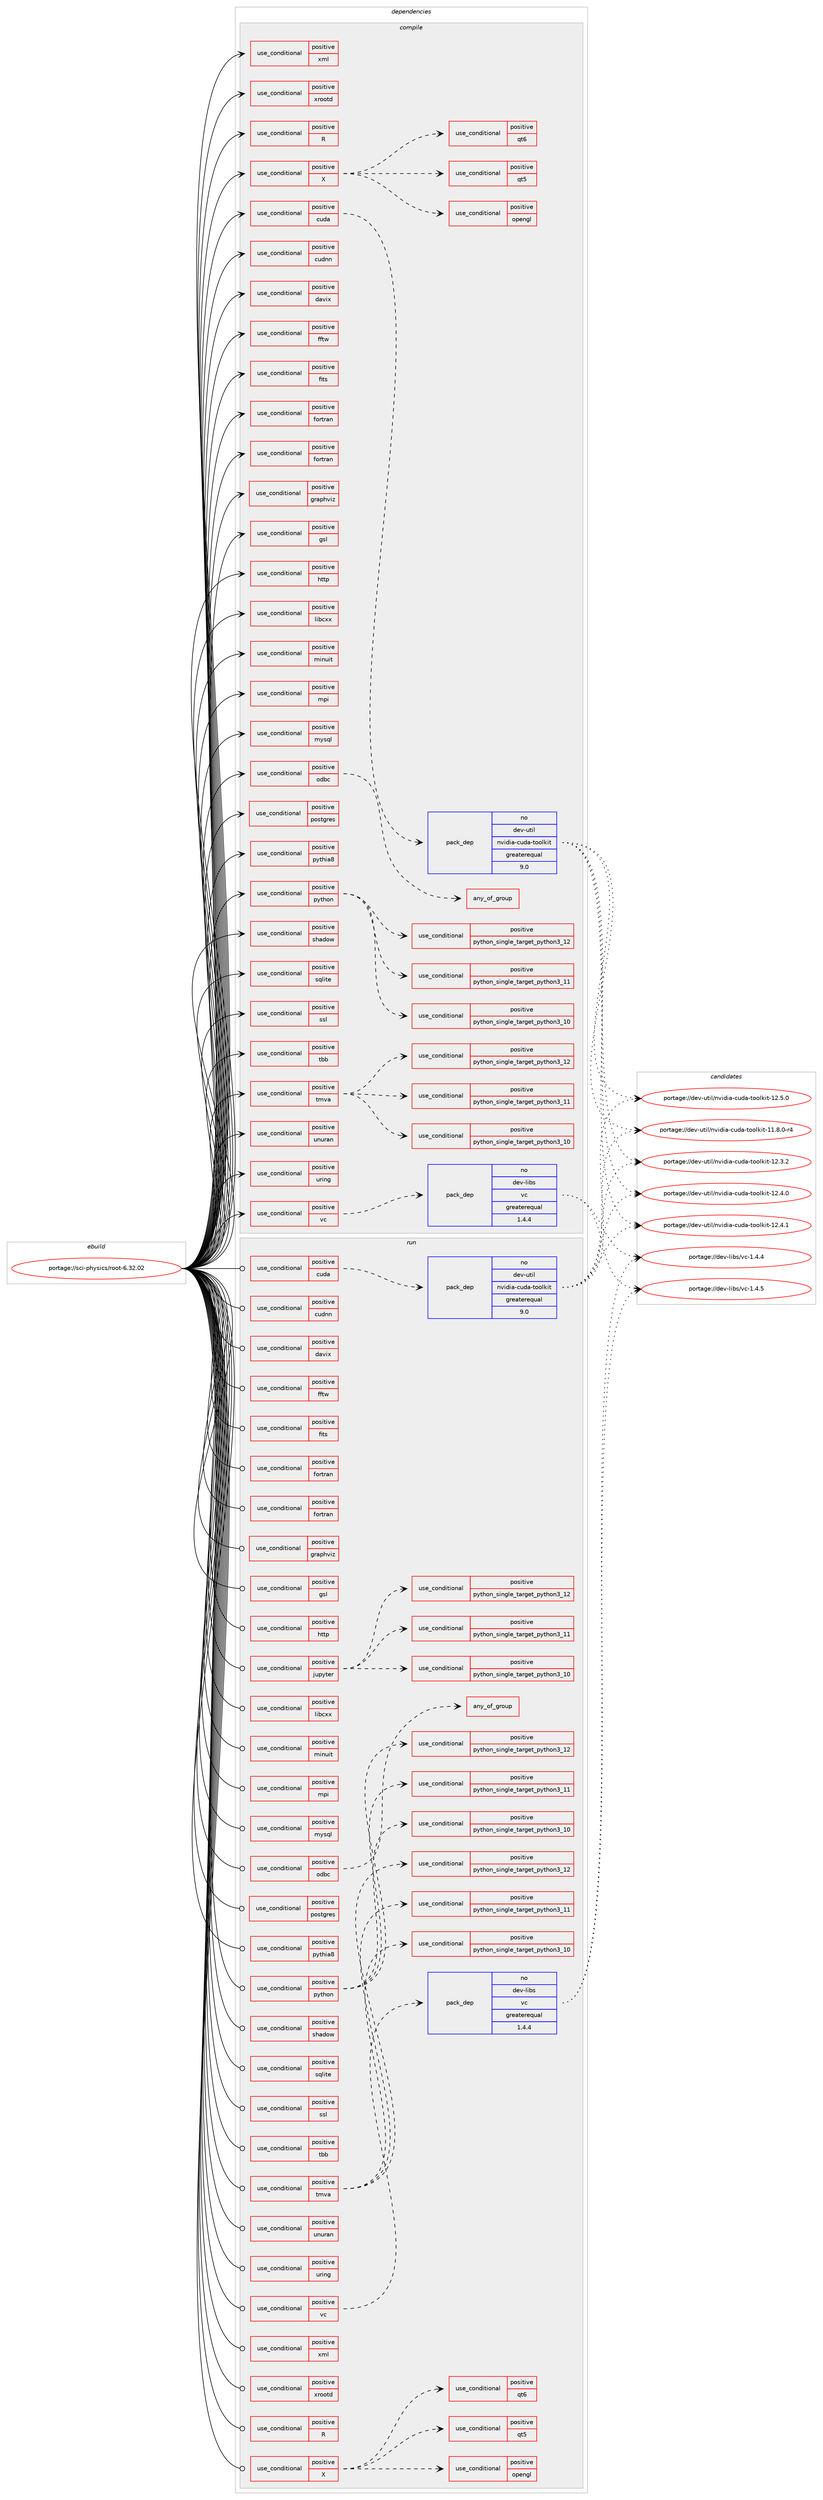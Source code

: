 digraph prolog {

# *************
# Graph options
# *************

newrank=true;
concentrate=true;
compound=true;
graph [rankdir=LR,fontname=Helvetica,fontsize=10,ranksep=1.5];#, ranksep=2.5, nodesep=0.2];
edge  [arrowhead=vee];
node  [fontname=Helvetica,fontsize=10];

# **********
# The ebuild
# **********

subgraph cluster_leftcol {
color=gray;
rank=same;
label=<<i>ebuild</i>>;
id [label="portage://sci-physics/root-6.32.02", color=red, width=4, href="../sci-physics/root-6.32.02.svg"];
}

# ****************
# The dependencies
# ****************

subgraph cluster_midcol {
color=gray;
label=<<i>dependencies</i>>;
subgraph cluster_compile {
fillcolor="#eeeeee";
style=filled;
label=<<i>compile</i>>;
subgraph cond106764 {
dependency205387 [label=<<TABLE BORDER="0" CELLBORDER="1" CELLSPACING="0" CELLPADDING="4"><TR><TD ROWSPAN="3" CELLPADDING="10">use_conditional</TD></TR><TR><TD>positive</TD></TR><TR><TD>R</TD></TR></TABLE>>, shape=none, color=red];
# *** BEGIN UNKNOWN DEPENDENCY TYPE (TODO) ***
# dependency205387 -> package_dependency(portage://sci-physics/root-6.32.02,install,no,dev-lang,R,none,[,,],[],[])
# *** END UNKNOWN DEPENDENCY TYPE (TODO) ***

}
id:e -> dependency205387:w [weight=20,style="solid",arrowhead="vee"];
subgraph cond106765 {
dependency205388 [label=<<TABLE BORDER="0" CELLBORDER="1" CELLSPACING="0" CELLPADDING="4"><TR><TD ROWSPAN="3" CELLPADDING="10">use_conditional</TD></TR><TR><TD>positive</TD></TR><TR><TD>X</TD></TR></TABLE>>, shape=none, color=red];
# *** BEGIN UNKNOWN DEPENDENCY TYPE (TODO) ***
# dependency205388 -> package_dependency(portage://sci-physics/root-6.32.02,install,no,x11-libs,libX11,none,[,,],[slot(0)],[])
# *** END UNKNOWN DEPENDENCY TYPE (TODO) ***

# *** BEGIN UNKNOWN DEPENDENCY TYPE (TODO) ***
# dependency205388 -> package_dependency(portage://sci-physics/root-6.32.02,install,no,x11-libs,libXext,none,[,,],[slot(0)],[])
# *** END UNKNOWN DEPENDENCY TYPE (TODO) ***

# *** BEGIN UNKNOWN DEPENDENCY TYPE (TODO) ***
# dependency205388 -> package_dependency(portage://sci-physics/root-6.32.02,install,no,x11-libs,libXft,none,[,,],[slot(0)],[])
# *** END UNKNOWN DEPENDENCY TYPE (TODO) ***

# *** BEGIN UNKNOWN DEPENDENCY TYPE (TODO) ***
# dependency205388 -> package_dependency(portage://sci-physics/root-6.32.02,install,no,x11-libs,libXpm,none,[,,],[slot(0)],[])
# *** END UNKNOWN DEPENDENCY TYPE (TODO) ***

subgraph cond106766 {
dependency205389 [label=<<TABLE BORDER="0" CELLBORDER="1" CELLSPACING="0" CELLPADDING="4"><TR><TD ROWSPAN="3" CELLPADDING="10">use_conditional</TD></TR><TR><TD>positive</TD></TR><TR><TD>opengl</TD></TR></TABLE>>, shape=none, color=red];
# *** BEGIN UNKNOWN DEPENDENCY TYPE (TODO) ***
# dependency205389 -> package_dependency(portage://sci-physics/root-6.32.02,install,no,media-libs,ftgl,none,[,,],[slot(0),equal],[])
# *** END UNKNOWN DEPENDENCY TYPE (TODO) ***

# *** BEGIN UNKNOWN DEPENDENCY TYPE (TODO) ***
# dependency205389 -> package_dependency(portage://sci-physics/root-6.32.02,install,no,media-libs,glew,none,[,,],[slot(0),equal],[])
# *** END UNKNOWN DEPENDENCY TYPE (TODO) ***

# *** BEGIN UNKNOWN DEPENDENCY TYPE (TODO) ***
# dependency205389 -> package_dependency(portage://sci-physics/root-6.32.02,install,no,virtual,opengl,none,[,,],[],[])
# *** END UNKNOWN DEPENDENCY TYPE (TODO) ***

# *** BEGIN UNKNOWN DEPENDENCY TYPE (TODO) ***
# dependency205389 -> package_dependency(portage://sci-physics/root-6.32.02,install,no,virtual,glu,none,[,,],[],[])
# *** END UNKNOWN DEPENDENCY TYPE (TODO) ***

# *** BEGIN UNKNOWN DEPENDENCY TYPE (TODO) ***
# dependency205389 -> package_dependency(portage://sci-physics/root-6.32.02,install,no,x11-libs,gl2ps,none,[,,],[slot(0),equal],[])
# *** END UNKNOWN DEPENDENCY TYPE (TODO) ***

}
dependency205388:e -> dependency205389:w [weight=20,style="dashed",arrowhead="vee"];
subgraph cond106767 {
dependency205390 [label=<<TABLE BORDER="0" CELLBORDER="1" CELLSPACING="0" CELLPADDING="4"><TR><TD ROWSPAN="3" CELLPADDING="10">use_conditional</TD></TR><TR><TD>positive</TD></TR><TR><TD>qt5</TD></TR></TABLE>>, shape=none, color=red];
# *** BEGIN UNKNOWN DEPENDENCY TYPE (TODO) ***
# dependency205390 -> package_dependency(portage://sci-physics/root-6.32.02,install,no,dev-qt,qtcore,none,[,,],[slot(5)],[])
# *** END UNKNOWN DEPENDENCY TYPE (TODO) ***

# *** BEGIN UNKNOWN DEPENDENCY TYPE (TODO) ***
# dependency205390 -> package_dependency(portage://sci-physics/root-6.32.02,install,no,dev-qt,qtwebengine,none,[,,],[slot(5)],[use(enable(widgets),none)])
# *** END UNKNOWN DEPENDENCY TYPE (TODO) ***

}
dependency205388:e -> dependency205390:w [weight=20,style="dashed",arrowhead="vee"];
subgraph cond106768 {
dependency205391 [label=<<TABLE BORDER="0" CELLBORDER="1" CELLSPACING="0" CELLPADDING="4"><TR><TD ROWSPAN="3" CELLPADDING="10">use_conditional</TD></TR><TR><TD>positive</TD></TR><TR><TD>qt6</TD></TR></TABLE>>, shape=none, color=red];
# *** BEGIN UNKNOWN DEPENDENCY TYPE (TODO) ***
# dependency205391 -> package_dependency(portage://sci-physics/root-6.32.02,install,no,dev-qt,qtbase,none,[,,],[slot(6)],[])
# *** END UNKNOWN DEPENDENCY TYPE (TODO) ***

# *** BEGIN UNKNOWN DEPENDENCY TYPE (TODO) ***
# dependency205391 -> package_dependency(portage://sci-physics/root-6.32.02,install,no,dev-qt,qtwebengine,none,[,,],[slot(6)],[use(enable(widgets),none)])
# *** END UNKNOWN DEPENDENCY TYPE (TODO) ***

}
dependency205388:e -> dependency205391:w [weight=20,style="dashed",arrowhead="vee"];
}
id:e -> dependency205388:w [weight=20,style="solid",arrowhead="vee"];
subgraph cond106769 {
dependency205392 [label=<<TABLE BORDER="0" CELLBORDER="1" CELLSPACING="0" CELLPADDING="4"><TR><TD ROWSPAN="3" CELLPADDING="10">use_conditional</TD></TR><TR><TD>positive</TD></TR><TR><TD>cuda</TD></TR></TABLE>>, shape=none, color=red];
subgraph pack95783 {
dependency205393 [label=<<TABLE BORDER="0" CELLBORDER="1" CELLSPACING="0" CELLPADDING="4" WIDTH="220"><TR><TD ROWSPAN="6" CELLPADDING="30">pack_dep</TD></TR><TR><TD WIDTH="110">no</TD></TR><TR><TD>dev-util</TD></TR><TR><TD>nvidia-cuda-toolkit</TD></TR><TR><TD>greaterequal</TD></TR><TR><TD>9.0</TD></TR></TABLE>>, shape=none, color=blue];
}
dependency205392:e -> dependency205393:w [weight=20,style="dashed",arrowhead="vee"];
}
id:e -> dependency205392:w [weight=20,style="solid",arrowhead="vee"];
subgraph cond106770 {
dependency205394 [label=<<TABLE BORDER="0" CELLBORDER="1" CELLSPACING="0" CELLPADDING="4"><TR><TD ROWSPAN="3" CELLPADDING="10">use_conditional</TD></TR><TR><TD>positive</TD></TR><TR><TD>cudnn</TD></TR></TABLE>>, shape=none, color=red];
# *** BEGIN UNKNOWN DEPENDENCY TYPE (TODO) ***
# dependency205394 -> package_dependency(portage://sci-physics/root-6.32.02,install,no,dev-libs,cudnn,none,[,,],[],[])
# *** END UNKNOWN DEPENDENCY TYPE (TODO) ***

}
id:e -> dependency205394:w [weight=20,style="solid",arrowhead="vee"];
subgraph cond106771 {
dependency205395 [label=<<TABLE BORDER="0" CELLBORDER="1" CELLSPACING="0" CELLPADDING="4"><TR><TD ROWSPAN="3" CELLPADDING="10">use_conditional</TD></TR><TR><TD>positive</TD></TR><TR><TD>davix</TD></TR></TABLE>>, shape=none, color=red];
# *** BEGIN UNKNOWN DEPENDENCY TYPE (TODO) ***
# dependency205395 -> package_dependency(portage://sci-physics/root-6.32.02,install,no,net-libs,davix,none,[,,],[],[])
# *** END UNKNOWN DEPENDENCY TYPE (TODO) ***

}
id:e -> dependency205395:w [weight=20,style="solid",arrowhead="vee"];
subgraph cond106772 {
dependency205396 [label=<<TABLE BORDER="0" CELLBORDER="1" CELLSPACING="0" CELLPADDING="4"><TR><TD ROWSPAN="3" CELLPADDING="10">use_conditional</TD></TR><TR><TD>positive</TD></TR><TR><TD>fftw</TD></TR></TABLE>>, shape=none, color=red];
# *** BEGIN UNKNOWN DEPENDENCY TYPE (TODO) ***
# dependency205396 -> package_dependency(portage://sci-physics/root-6.32.02,install,no,sci-libs,fftw,none,[,,],[slot(3.0),equal],[])
# *** END UNKNOWN DEPENDENCY TYPE (TODO) ***

}
id:e -> dependency205396:w [weight=20,style="solid",arrowhead="vee"];
subgraph cond106773 {
dependency205397 [label=<<TABLE BORDER="0" CELLBORDER="1" CELLSPACING="0" CELLPADDING="4"><TR><TD ROWSPAN="3" CELLPADDING="10">use_conditional</TD></TR><TR><TD>positive</TD></TR><TR><TD>fits</TD></TR></TABLE>>, shape=none, color=red];
# *** BEGIN UNKNOWN DEPENDENCY TYPE (TODO) ***
# dependency205397 -> package_dependency(portage://sci-physics/root-6.32.02,install,no,sci-libs,cfitsio,none,[,,],[slot(0),equal],[])
# *** END UNKNOWN DEPENDENCY TYPE (TODO) ***

}
id:e -> dependency205397:w [weight=20,style="solid",arrowhead="vee"];
subgraph cond106774 {
dependency205398 [label=<<TABLE BORDER="0" CELLBORDER="1" CELLSPACING="0" CELLPADDING="4"><TR><TD ROWSPAN="3" CELLPADDING="10">use_conditional</TD></TR><TR><TD>positive</TD></TR><TR><TD>fortran</TD></TR></TABLE>>, shape=none, color=red];
# *** BEGIN UNKNOWN DEPENDENCY TYPE (TODO) ***
# dependency205398 -> package_dependency(portage://sci-physics/root-6.32.02,install,no,dev-lang,cfortran,none,[,,],[],[])
# *** END UNKNOWN DEPENDENCY TYPE (TODO) ***

}
id:e -> dependency205398:w [weight=20,style="solid",arrowhead="vee"];
subgraph cond106775 {
dependency205399 [label=<<TABLE BORDER="0" CELLBORDER="1" CELLSPACING="0" CELLPADDING="4"><TR><TD ROWSPAN="3" CELLPADDING="10">use_conditional</TD></TR><TR><TD>positive</TD></TR><TR><TD>fortran</TD></TR></TABLE>>, shape=none, color=red];
# *** BEGIN UNKNOWN DEPENDENCY TYPE (TODO) ***
# dependency205399 -> package_dependency(portage://sci-physics/root-6.32.02,install,no,virtual,fortran,none,[,,],[],[])
# *** END UNKNOWN DEPENDENCY TYPE (TODO) ***

}
id:e -> dependency205399:w [weight=20,style="solid",arrowhead="vee"];
subgraph cond106776 {
dependency205400 [label=<<TABLE BORDER="0" CELLBORDER="1" CELLSPACING="0" CELLPADDING="4"><TR><TD ROWSPAN="3" CELLPADDING="10">use_conditional</TD></TR><TR><TD>positive</TD></TR><TR><TD>graphviz</TD></TR></TABLE>>, shape=none, color=red];
# *** BEGIN UNKNOWN DEPENDENCY TYPE (TODO) ***
# dependency205400 -> package_dependency(portage://sci-physics/root-6.32.02,install,no,media-gfx,graphviz,none,[,,],[],[])
# *** END UNKNOWN DEPENDENCY TYPE (TODO) ***

}
id:e -> dependency205400:w [weight=20,style="solid",arrowhead="vee"];
subgraph cond106777 {
dependency205401 [label=<<TABLE BORDER="0" CELLBORDER="1" CELLSPACING="0" CELLPADDING="4"><TR><TD ROWSPAN="3" CELLPADDING="10">use_conditional</TD></TR><TR><TD>positive</TD></TR><TR><TD>gsl</TD></TR></TABLE>>, shape=none, color=red];
# *** BEGIN UNKNOWN DEPENDENCY TYPE (TODO) ***
# dependency205401 -> package_dependency(portage://sci-physics/root-6.32.02,install,no,sci-libs,gsl,none,[,,],any_same_slot,[])
# *** END UNKNOWN DEPENDENCY TYPE (TODO) ***

}
id:e -> dependency205401:w [weight=20,style="solid",arrowhead="vee"];
subgraph cond106778 {
dependency205402 [label=<<TABLE BORDER="0" CELLBORDER="1" CELLSPACING="0" CELLPADDING="4"><TR><TD ROWSPAN="3" CELLPADDING="10">use_conditional</TD></TR><TR><TD>positive</TD></TR><TR><TD>http</TD></TR></TABLE>>, shape=none, color=red];
# *** BEGIN UNKNOWN DEPENDENCY TYPE (TODO) ***
# dependency205402 -> package_dependency(portage://sci-physics/root-6.32.02,install,no,dev-libs,fcgi,none,[,,],[slot(0),equal],[])
# *** END UNKNOWN DEPENDENCY TYPE (TODO) ***

}
id:e -> dependency205402:w [weight=20,style="solid",arrowhead="vee"];
subgraph cond106779 {
dependency205403 [label=<<TABLE BORDER="0" CELLBORDER="1" CELLSPACING="0" CELLPADDING="4"><TR><TD ROWSPAN="3" CELLPADDING="10">use_conditional</TD></TR><TR><TD>positive</TD></TR><TR><TD>libcxx</TD></TR></TABLE>>, shape=none, color=red];
# *** BEGIN UNKNOWN DEPENDENCY TYPE (TODO) ***
# dependency205403 -> package_dependency(portage://sci-physics/root-6.32.02,install,no,sys-libs,libcxx,none,[,,],[],[])
# *** END UNKNOWN DEPENDENCY TYPE (TODO) ***

}
id:e -> dependency205403:w [weight=20,style="solid",arrowhead="vee"];
subgraph cond106780 {
dependency205404 [label=<<TABLE BORDER="0" CELLBORDER="1" CELLSPACING="0" CELLPADDING="4"><TR><TD ROWSPAN="3" CELLPADDING="10">use_conditional</TD></TR><TR><TD>positive</TD></TR><TR><TD>minuit</TD></TR></TABLE>>, shape=none, color=red];
# *** BEGIN UNKNOWN DEPENDENCY TYPE (TODO) ***
# dependency205404 -> package_dependency(portage://sci-physics/root-6.32.02,install,weak,sci-libs,minuit,none,[,,],[],[])
# *** END UNKNOWN DEPENDENCY TYPE (TODO) ***

}
id:e -> dependency205404:w [weight=20,style="solid",arrowhead="vee"];
subgraph cond106781 {
dependency205405 [label=<<TABLE BORDER="0" CELLBORDER="1" CELLSPACING="0" CELLPADDING="4"><TR><TD ROWSPAN="3" CELLPADDING="10">use_conditional</TD></TR><TR><TD>positive</TD></TR><TR><TD>mpi</TD></TR></TABLE>>, shape=none, color=red];
# *** BEGIN UNKNOWN DEPENDENCY TYPE (TODO) ***
# dependency205405 -> package_dependency(portage://sci-physics/root-6.32.02,install,no,virtual,mpi,none,[,,],[],[use(optenable(fortran),none)])
# *** END UNKNOWN DEPENDENCY TYPE (TODO) ***

}
id:e -> dependency205405:w [weight=20,style="solid",arrowhead="vee"];
subgraph cond106782 {
dependency205406 [label=<<TABLE BORDER="0" CELLBORDER="1" CELLSPACING="0" CELLPADDING="4"><TR><TD ROWSPAN="3" CELLPADDING="10">use_conditional</TD></TR><TR><TD>positive</TD></TR><TR><TD>mysql</TD></TR></TABLE>>, shape=none, color=red];
# *** BEGIN UNKNOWN DEPENDENCY TYPE (TODO) ***
# dependency205406 -> package_dependency(portage://sci-physics/root-6.32.02,install,no,dev-db,mysql-connector-c,none,[,,],[],[])
# *** END UNKNOWN DEPENDENCY TYPE (TODO) ***

}
id:e -> dependency205406:w [weight=20,style="solid",arrowhead="vee"];
subgraph cond106783 {
dependency205407 [label=<<TABLE BORDER="0" CELLBORDER="1" CELLSPACING="0" CELLPADDING="4"><TR><TD ROWSPAN="3" CELLPADDING="10">use_conditional</TD></TR><TR><TD>positive</TD></TR><TR><TD>odbc</TD></TR></TABLE>>, shape=none, color=red];
subgraph any2647 {
dependency205408 [label=<<TABLE BORDER="0" CELLBORDER="1" CELLSPACING="0" CELLPADDING="4"><TR><TD CELLPADDING="10">any_of_group</TD></TR></TABLE>>, shape=none, color=red];# *** BEGIN UNKNOWN DEPENDENCY TYPE (TODO) ***
# dependency205408 -> package_dependency(portage://sci-physics/root-6.32.02,install,no,dev-db,libiodbc,none,[,,],[],[])
# *** END UNKNOWN DEPENDENCY TYPE (TODO) ***

# *** BEGIN UNKNOWN DEPENDENCY TYPE (TODO) ***
# dependency205408 -> package_dependency(portage://sci-physics/root-6.32.02,install,no,dev-db,unixODBC,none,[,,],[],[])
# *** END UNKNOWN DEPENDENCY TYPE (TODO) ***

}
dependency205407:e -> dependency205408:w [weight=20,style="dashed",arrowhead="vee"];
}
id:e -> dependency205407:w [weight=20,style="solid",arrowhead="vee"];
subgraph cond106784 {
dependency205409 [label=<<TABLE BORDER="0" CELLBORDER="1" CELLSPACING="0" CELLPADDING="4"><TR><TD ROWSPAN="3" CELLPADDING="10">use_conditional</TD></TR><TR><TD>positive</TD></TR><TR><TD>postgres</TD></TR></TABLE>>, shape=none, color=red];
# *** BEGIN UNKNOWN DEPENDENCY TYPE (TODO) ***
# dependency205409 -> package_dependency(portage://sci-physics/root-6.32.02,install,no,dev-db,postgresql,none,[,,],any_same_slot,[])
# *** END UNKNOWN DEPENDENCY TYPE (TODO) ***

}
id:e -> dependency205409:w [weight=20,style="solid",arrowhead="vee"];
subgraph cond106785 {
dependency205410 [label=<<TABLE BORDER="0" CELLBORDER="1" CELLSPACING="0" CELLPADDING="4"><TR><TD ROWSPAN="3" CELLPADDING="10">use_conditional</TD></TR><TR><TD>positive</TD></TR><TR><TD>pythia8</TD></TR></TABLE>>, shape=none, color=red];
# *** BEGIN UNKNOWN DEPENDENCY TYPE (TODO) ***
# dependency205410 -> package_dependency(portage://sci-physics/root-6.32.02,install,no,sci-physics,pythia,none,[,,],[slot(8)],[])
# *** END UNKNOWN DEPENDENCY TYPE (TODO) ***

}
id:e -> dependency205410:w [weight=20,style="solid",arrowhead="vee"];
subgraph cond106786 {
dependency205411 [label=<<TABLE BORDER="0" CELLBORDER="1" CELLSPACING="0" CELLPADDING="4"><TR><TD ROWSPAN="3" CELLPADDING="10">use_conditional</TD></TR><TR><TD>positive</TD></TR><TR><TD>python</TD></TR></TABLE>>, shape=none, color=red];
subgraph cond106787 {
dependency205412 [label=<<TABLE BORDER="0" CELLBORDER="1" CELLSPACING="0" CELLPADDING="4"><TR><TD ROWSPAN="3" CELLPADDING="10">use_conditional</TD></TR><TR><TD>positive</TD></TR><TR><TD>python_single_target_python3_10</TD></TR></TABLE>>, shape=none, color=red];
# *** BEGIN UNKNOWN DEPENDENCY TYPE (TODO) ***
# dependency205412 -> package_dependency(portage://sci-physics/root-6.32.02,install,no,dev-lang,python,none,[,,],[slot(3.10)],[])
# *** END UNKNOWN DEPENDENCY TYPE (TODO) ***

}
dependency205411:e -> dependency205412:w [weight=20,style="dashed",arrowhead="vee"];
subgraph cond106788 {
dependency205413 [label=<<TABLE BORDER="0" CELLBORDER="1" CELLSPACING="0" CELLPADDING="4"><TR><TD ROWSPAN="3" CELLPADDING="10">use_conditional</TD></TR><TR><TD>positive</TD></TR><TR><TD>python_single_target_python3_11</TD></TR></TABLE>>, shape=none, color=red];
# *** BEGIN UNKNOWN DEPENDENCY TYPE (TODO) ***
# dependency205413 -> package_dependency(portage://sci-physics/root-6.32.02,install,no,dev-lang,python,none,[,,],[slot(3.11)],[])
# *** END UNKNOWN DEPENDENCY TYPE (TODO) ***

}
dependency205411:e -> dependency205413:w [weight=20,style="dashed",arrowhead="vee"];
subgraph cond106789 {
dependency205414 [label=<<TABLE BORDER="0" CELLBORDER="1" CELLSPACING="0" CELLPADDING="4"><TR><TD ROWSPAN="3" CELLPADDING="10">use_conditional</TD></TR><TR><TD>positive</TD></TR><TR><TD>python_single_target_python3_12</TD></TR></TABLE>>, shape=none, color=red];
# *** BEGIN UNKNOWN DEPENDENCY TYPE (TODO) ***
# dependency205414 -> package_dependency(portage://sci-physics/root-6.32.02,install,no,dev-lang,python,none,[,,],[slot(3.12)],[])
# *** END UNKNOWN DEPENDENCY TYPE (TODO) ***

}
dependency205411:e -> dependency205414:w [weight=20,style="dashed",arrowhead="vee"];
}
id:e -> dependency205411:w [weight=20,style="solid",arrowhead="vee"];
subgraph cond106790 {
dependency205415 [label=<<TABLE BORDER="0" CELLBORDER="1" CELLSPACING="0" CELLPADDING="4"><TR><TD ROWSPAN="3" CELLPADDING="10">use_conditional</TD></TR><TR><TD>positive</TD></TR><TR><TD>shadow</TD></TR></TABLE>>, shape=none, color=red];
# *** BEGIN UNKNOWN DEPENDENCY TYPE (TODO) ***
# dependency205415 -> package_dependency(portage://sci-physics/root-6.32.02,install,no,sys-apps,shadow,none,[,,],[],[])
# *** END UNKNOWN DEPENDENCY TYPE (TODO) ***

}
id:e -> dependency205415:w [weight=20,style="solid",arrowhead="vee"];
subgraph cond106791 {
dependency205416 [label=<<TABLE BORDER="0" CELLBORDER="1" CELLSPACING="0" CELLPADDING="4"><TR><TD ROWSPAN="3" CELLPADDING="10">use_conditional</TD></TR><TR><TD>positive</TD></TR><TR><TD>sqlite</TD></TR></TABLE>>, shape=none, color=red];
# *** BEGIN UNKNOWN DEPENDENCY TYPE (TODO) ***
# dependency205416 -> package_dependency(portage://sci-physics/root-6.32.02,install,no,dev-db,sqlite,none,[,,],[slot(3)],[])
# *** END UNKNOWN DEPENDENCY TYPE (TODO) ***

}
id:e -> dependency205416:w [weight=20,style="solid",arrowhead="vee"];
subgraph cond106792 {
dependency205417 [label=<<TABLE BORDER="0" CELLBORDER="1" CELLSPACING="0" CELLPADDING="4"><TR><TD ROWSPAN="3" CELLPADDING="10">use_conditional</TD></TR><TR><TD>positive</TD></TR><TR><TD>ssl</TD></TR></TABLE>>, shape=none, color=red];
# *** BEGIN UNKNOWN DEPENDENCY TYPE (TODO) ***
# dependency205417 -> package_dependency(portage://sci-physics/root-6.32.02,install,no,dev-libs,openssl,none,[,,],[slot(0),equal],[])
# *** END UNKNOWN DEPENDENCY TYPE (TODO) ***

}
id:e -> dependency205417:w [weight=20,style="solid",arrowhead="vee"];
subgraph cond106793 {
dependency205418 [label=<<TABLE BORDER="0" CELLBORDER="1" CELLSPACING="0" CELLPADDING="4"><TR><TD ROWSPAN="3" CELLPADDING="10">use_conditional</TD></TR><TR><TD>positive</TD></TR><TR><TD>tbb</TD></TR></TABLE>>, shape=none, color=red];
# *** BEGIN UNKNOWN DEPENDENCY TYPE (TODO) ***
# dependency205418 -> package_dependency(portage://sci-physics/root-6.32.02,install,no,dev-cpp,tbb,none,[,,],any_same_slot,[])
# *** END UNKNOWN DEPENDENCY TYPE (TODO) ***

}
id:e -> dependency205418:w [weight=20,style="solid",arrowhead="vee"];
subgraph cond106794 {
dependency205419 [label=<<TABLE BORDER="0" CELLBORDER="1" CELLSPACING="0" CELLPADDING="4"><TR><TD ROWSPAN="3" CELLPADDING="10">use_conditional</TD></TR><TR><TD>positive</TD></TR><TR><TD>tmva</TD></TR></TABLE>>, shape=none, color=red];
subgraph cond106795 {
dependency205420 [label=<<TABLE BORDER="0" CELLBORDER="1" CELLSPACING="0" CELLPADDING="4"><TR><TD ROWSPAN="3" CELLPADDING="10">use_conditional</TD></TR><TR><TD>positive</TD></TR><TR><TD>python_single_target_python3_10</TD></TR></TABLE>>, shape=none, color=red];
# *** BEGIN UNKNOWN DEPENDENCY TYPE (TODO) ***
# dependency205420 -> package_dependency(portage://sci-physics/root-6.32.02,install,no,dev-python,numpy,none,[,,],[],[use(enable(python_targets_python3_10),negative)])
# *** END UNKNOWN DEPENDENCY TYPE (TODO) ***

}
dependency205419:e -> dependency205420:w [weight=20,style="dashed",arrowhead="vee"];
subgraph cond106796 {
dependency205421 [label=<<TABLE BORDER="0" CELLBORDER="1" CELLSPACING="0" CELLPADDING="4"><TR><TD ROWSPAN="3" CELLPADDING="10">use_conditional</TD></TR><TR><TD>positive</TD></TR><TR><TD>python_single_target_python3_11</TD></TR></TABLE>>, shape=none, color=red];
# *** BEGIN UNKNOWN DEPENDENCY TYPE (TODO) ***
# dependency205421 -> package_dependency(portage://sci-physics/root-6.32.02,install,no,dev-python,numpy,none,[,,],[],[use(enable(python_targets_python3_11),negative)])
# *** END UNKNOWN DEPENDENCY TYPE (TODO) ***

}
dependency205419:e -> dependency205421:w [weight=20,style="dashed",arrowhead="vee"];
subgraph cond106797 {
dependency205422 [label=<<TABLE BORDER="0" CELLBORDER="1" CELLSPACING="0" CELLPADDING="4"><TR><TD ROWSPAN="3" CELLPADDING="10">use_conditional</TD></TR><TR><TD>positive</TD></TR><TR><TD>python_single_target_python3_12</TD></TR></TABLE>>, shape=none, color=red];
# *** BEGIN UNKNOWN DEPENDENCY TYPE (TODO) ***
# dependency205422 -> package_dependency(portage://sci-physics/root-6.32.02,install,no,dev-python,numpy,none,[,,],[],[use(enable(python_targets_python3_12),negative)])
# *** END UNKNOWN DEPENDENCY TYPE (TODO) ***

}
dependency205419:e -> dependency205422:w [weight=20,style="dashed",arrowhead="vee"];
}
id:e -> dependency205419:w [weight=20,style="solid",arrowhead="vee"];
subgraph cond106798 {
dependency205423 [label=<<TABLE BORDER="0" CELLBORDER="1" CELLSPACING="0" CELLPADDING="4"><TR><TD ROWSPAN="3" CELLPADDING="10">use_conditional</TD></TR><TR><TD>positive</TD></TR><TR><TD>unuran</TD></TR></TABLE>>, shape=none, color=red];
# *** BEGIN UNKNOWN DEPENDENCY TYPE (TODO) ***
# dependency205423 -> package_dependency(portage://sci-physics/root-6.32.02,install,no,sci-mathematics,unuran,none,[,,],[slot(0),equal],[])
# *** END UNKNOWN DEPENDENCY TYPE (TODO) ***

}
id:e -> dependency205423:w [weight=20,style="solid",arrowhead="vee"];
subgraph cond106799 {
dependency205424 [label=<<TABLE BORDER="0" CELLBORDER="1" CELLSPACING="0" CELLPADDING="4"><TR><TD ROWSPAN="3" CELLPADDING="10">use_conditional</TD></TR><TR><TD>positive</TD></TR><TR><TD>uring</TD></TR></TABLE>>, shape=none, color=red];
# *** BEGIN UNKNOWN DEPENDENCY TYPE (TODO) ***
# dependency205424 -> package_dependency(portage://sci-physics/root-6.32.02,install,no,sys-libs,liburing,none,[,,],any_same_slot,[])
# *** END UNKNOWN DEPENDENCY TYPE (TODO) ***

}
id:e -> dependency205424:w [weight=20,style="solid",arrowhead="vee"];
subgraph cond106800 {
dependency205425 [label=<<TABLE BORDER="0" CELLBORDER="1" CELLSPACING="0" CELLPADDING="4"><TR><TD ROWSPAN="3" CELLPADDING="10">use_conditional</TD></TR><TR><TD>positive</TD></TR><TR><TD>vc</TD></TR></TABLE>>, shape=none, color=red];
subgraph pack95784 {
dependency205426 [label=<<TABLE BORDER="0" CELLBORDER="1" CELLSPACING="0" CELLPADDING="4" WIDTH="220"><TR><TD ROWSPAN="6" CELLPADDING="30">pack_dep</TD></TR><TR><TD WIDTH="110">no</TD></TR><TR><TD>dev-libs</TD></TR><TR><TD>vc</TD></TR><TR><TD>greaterequal</TD></TR><TR><TD>1.4.4</TD></TR></TABLE>>, shape=none, color=blue];
}
dependency205425:e -> dependency205426:w [weight=20,style="dashed",arrowhead="vee"];
}
id:e -> dependency205425:w [weight=20,style="solid",arrowhead="vee"];
subgraph cond106801 {
dependency205427 [label=<<TABLE BORDER="0" CELLBORDER="1" CELLSPACING="0" CELLPADDING="4"><TR><TD ROWSPAN="3" CELLPADDING="10">use_conditional</TD></TR><TR><TD>positive</TD></TR><TR><TD>xml</TD></TR></TABLE>>, shape=none, color=red];
# *** BEGIN UNKNOWN DEPENDENCY TYPE (TODO) ***
# dependency205427 -> package_dependency(portage://sci-physics/root-6.32.02,install,no,dev-libs,libxml2,none,[,,],[slot(2),equal],[])
# *** END UNKNOWN DEPENDENCY TYPE (TODO) ***

}
id:e -> dependency205427:w [weight=20,style="solid",arrowhead="vee"];
subgraph cond106802 {
dependency205428 [label=<<TABLE BORDER="0" CELLBORDER="1" CELLSPACING="0" CELLPADDING="4"><TR><TD ROWSPAN="3" CELLPADDING="10">use_conditional</TD></TR><TR><TD>positive</TD></TR><TR><TD>xrootd</TD></TR></TABLE>>, shape=none, color=red];
# *** BEGIN UNKNOWN DEPENDENCY TYPE (TODO) ***
# dependency205428 -> package_dependency(portage://sci-physics/root-6.32.02,install,no,net-libs,xrootd,none,[,,],[slot(0),equal],[])
# *** END UNKNOWN DEPENDENCY TYPE (TODO) ***

}
id:e -> dependency205428:w [weight=20,style="solid",arrowhead="vee"];
# *** BEGIN UNKNOWN DEPENDENCY TYPE (TODO) ***
# id -> package_dependency(portage://sci-physics/root-6.32.02,install,no,app-arch,lz4,none,[,,],[],[])
# *** END UNKNOWN DEPENDENCY TYPE (TODO) ***

# *** BEGIN UNKNOWN DEPENDENCY TYPE (TODO) ***
# id -> package_dependency(portage://sci-physics/root-6.32.02,install,no,app-arch,xz-utils,none,[,,],[],[])
# *** END UNKNOWN DEPENDENCY TYPE (TODO) ***

# *** BEGIN UNKNOWN DEPENDENCY TYPE (TODO) ***
# id -> package_dependency(portage://sci-physics/root-6.32.02,install,no,app-arch,zstd,none,[,,],[],[])
# *** END UNKNOWN DEPENDENCY TYPE (TODO) ***

# *** BEGIN UNKNOWN DEPENDENCY TYPE (TODO) ***
# id -> package_dependency(portage://sci-physics/root-6.32.02,install,no,dev-cpp,nlohmann_json,none,[,,],[],[])
# *** END UNKNOWN DEPENDENCY TYPE (TODO) ***

# *** BEGIN UNKNOWN DEPENDENCY TYPE (TODO) ***
# id -> package_dependency(portage://sci-physics/root-6.32.02,install,no,dev-libs,libpcre,none,[,,],[slot(3)],[])
# *** END UNKNOWN DEPENDENCY TYPE (TODO) ***

# *** BEGIN UNKNOWN DEPENDENCY TYPE (TODO) ***
# id -> package_dependency(portage://sci-physics/root-6.32.02,install,no,dev-libs,xxhash,none,[,,],[],[])
# *** END UNKNOWN DEPENDENCY TYPE (TODO) ***

# *** BEGIN UNKNOWN DEPENDENCY TYPE (TODO) ***
# id -> package_dependency(portage://sci-physics/root-6.32.02,install,no,media-fonts,dejavu,none,[,,],[],[])
# *** END UNKNOWN DEPENDENCY TYPE (TODO) ***

# *** BEGIN UNKNOWN DEPENDENCY TYPE (TODO) ***
# id -> package_dependency(portage://sci-physics/root-6.32.02,install,no,media-libs,freetype,none,[,,],[slot(2)],[])
# *** END UNKNOWN DEPENDENCY TYPE (TODO) ***

# *** BEGIN UNKNOWN DEPENDENCY TYPE (TODO) ***
# id -> package_dependency(portage://sci-physics/root-6.32.02,install,no,media-libs,libpng,none,[,,],[slot(0),equal],[])
# *** END UNKNOWN DEPENDENCY TYPE (TODO) ***

# *** BEGIN UNKNOWN DEPENDENCY TYPE (TODO) ***
# id -> package_dependency(portage://sci-physics/root-6.32.02,install,no,sys-libs,ncurses,none,[,,],any_same_slot,[])
# *** END UNKNOWN DEPENDENCY TYPE (TODO) ***

# *** BEGIN UNKNOWN DEPENDENCY TYPE (TODO) ***
# id -> package_dependency(portage://sci-physics/root-6.32.02,install,no,sys-libs,zlib,none,[,,],[],[])
# *** END UNKNOWN DEPENDENCY TYPE (TODO) ***

# *** BEGIN UNKNOWN DEPENDENCY TYPE (TODO) ***
# id -> package_dependency(portage://sci-physics/root-6.32.02,install,no,virtual,libcrypt,none,[,,],any_same_slot,[])
# *** END UNKNOWN DEPENDENCY TYPE (TODO) ***

# *** BEGIN UNKNOWN DEPENDENCY TYPE (TODO) ***
# id -> package_dependency(portage://sci-physics/root-6.32.02,install,no,virtual,pkgconfig,none,[,,],[],[])
# *** END UNKNOWN DEPENDENCY TYPE (TODO) ***

}
subgraph cluster_compileandrun {
fillcolor="#eeeeee";
style=filled;
label=<<i>compile and run</i>>;
}
subgraph cluster_run {
fillcolor="#eeeeee";
style=filled;
label=<<i>run</i>>;
subgraph cond106803 {
dependency205429 [label=<<TABLE BORDER="0" CELLBORDER="1" CELLSPACING="0" CELLPADDING="4"><TR><TD ROWSPAN="3" CELLPADDING="10">use_conditional</TD></TR><TR><TD>positive</TD></TR><TR><TD>R</TD></TR></TABLE>>, shape=none, color=red];
# *** BEGIN UNKNOWN DEPENDENCY TYPE (TODO) ***
# dependency205429 -> package_dependency(portage://sci-physics/root-6.32.02,run,no,dev-lang,R,none,[,,],[],[])
# *** END UNKNOWN DEPENDENCY TYPE (TODO) ***

}
id:e -> dependency205429:w [weight=20,style="solid",arrowhead="odot"];
subgraph cond106804 {
dependency205430 [label=<<TABLE BORDER="0" CELLBORDER="1" CELLSPACING="0" CELLPADDING="4"><TR><TD ROWSPAN="3" CELLPADDING="10">use_conditional</TD></TR><TR><TD>positive</TD></TR><TR><TD>X</TD></TR></TABLE>>, shape=none, color=red];
# *** BEGIN UNKNOWN DEPENDENCY TYPE (TODO) ***
# dependency205430 -> package_dependency(portage://sci-physics/root-6.32.02,run,no,x11-libs,libX11,none,[,,],[slot(0)],[])
# *** END UNKNOWN DEPENDENCY TYPE (TODO) ***

# *** BEGIN UNKNOWN DEPENDENCY TYPE (TODO) ***
# dependency205430 -> package_dependency(portage://sci-physics/root-6.32.02,run,no,x11-libs,libXext,none,[,,],[slot(0)],[])
# *** END UNKNOWN DEPENDENCY TYPE (TODO) ***

# *** BEGIN UNKNOWN DEPENDENCY TYPE (TODO) ***
# dependency205430 -> package_dependency(portage://sci-physics/root-6.32.02,run,no,x11-libs,libXft,none,[,,],[slot(0)],[])
# *** END UNKNOWN DEPENDENCY TYPE (TODO) ***

# *** BEGIN UNKNOWN DEPENDENCY TYPE (TODO) ***
# dependency205430 -> package_dependency(portage://sci-physics/root-6.32.02,run,no,x11-libs,libXpm,none,[,,],[slot(0)],[])
# *** END UNKNOWN DEPENDENCY TYPE (TODO) ***

subgraph cond106805 {
dependency205431 [label=<<TABLE BORDER="0" CELLBORDER="1" CELLSPACING="0" CELLPADDING="4"><TR><TD ROWSPAN="3" CELLPADDING="10">use_conditional</TD></TR><TR><TD>positive</TD></TR><TR><TD>opengl</TD></TR></TABLE>>, shape=none, color=red];
# *** BEGIN UNKNOWN DEPENDENCY TYPE (TODO) ***
# dependency205431 -> package_dependency(portage://sci-physics/root-6.32.02,run,no,media-libs,ftgl,none,[,,],[slot(0),equal],[])
# *** END UNKNOWN DEPENDENCY TYPE (TODO) ***

# *** BEGIN UNKNOWN DEPENDENCY TYPE (TODO) ***
# dependency205431 -> package_dependency(portage://sci-physics/root-6.32.02,run,no,media-libs,glew,none,[,,],[slot(0),equal],[])
# *** END UNKNOWN DEPENDENCY TYPE (TODO) ***

# *** BEGIN UNKNOWN DEPENDENCY TYPE (TODO) ***
# dependency205431 -> package_dependency(portage://sci-physics/root-6.32.02,run,no,virtual,opengl,none,[,,],[],[])
# *** END UNKNOWN DEPENDENCY TYPE (TODO) ***

# *** BEGIN UNKNOWN DEPENDENCY TYPE (TODO) ***
# dependency205431 -> package_dependency(portage://sci-physics/root-6.32.02,run,no,virtual,glu,none,[,,],[],[])
# *** END UNKNOWN DEPENDENCY TYPE (TODO) ***

# *** BEGIN UNKNOWN DEPENDENCY TYPE (TODO) ***
# dependency205431 -> package_dependency(portage://sci-physics/root-6.32.02,run,no,x11-libs,gl2ps,none,[,,],[slot(0),equal],[])
# *** END UNKNOWN DEPENDENCY TYPE (TODO) ***

}
dependency205430:e -> dependency205431:w [weight=20,style="dashed",arrowhead="vee"];
subgraph cond106806 {
dependency205432 [label=<<TABLE BORDER="0" CELLBORDER="1" CELLSPACING="0" CELLPADDING="4"><TR><TD ROWSPAN="3" CELLPADDING="10">use_conditional</TD></TR><TR><TD>positive</TD></TR><TR><TD>qt5</TD></TR></TABLE>>, shape=none, color=red];
# *** BEGIN UNKNOWN DEPENDENCY TYPE (TODO) ***
# dependency205432 -> package_dependency(portage://sci-physics/root-6.32.02,run,no,dev-qt,qtcore,none,[,,],[slot(5)],[])
# *** END UNKNOWN DEPENDENCY TYPE (TODO) ***

# *** BEGIN UNKNOWN DEPENDENCY TYPE (TODO) ***
# dependency205432 -> package_dependency(portage://sci-physics/root-6.32.02,run,no,dev-qt,qtwebengine,none,[,,],[slot(5)],[use(enable(widgets),none)])
# *** END UNKNOWN DEPENDENCY TYPE (TODO) ***

}
dependency205430:e -> dependency205432:w [weight=20,style="dashed",arrowhead="vee"];
subgraph cond106807 {
dependency205433 [label=<<TABLE BORDER="0" CELLBORDER="1" CELLSPACING="0" CELLPADDING="4"><TR><TD ROWSPAN="3" CELLPADDING="10">use_conditional</TD></TR><TR><TD>positive</TD></TR><TR><TD>qt6</TD></TR></TABLE>>, shape=none, color=red];
# *** BEGIN UNKNOWN DEPENDENCY TYPE (TODO) ***
# dependency205433 -> package_dependency(portage://sci-physics/root-6.32.02,run,no,dev-qt,qtbase,none,[,,],[slot(6)],[])
# *** END UNKNOWN DEPENDENCY TYPE (TODO) ***

# *** BEGIN UNKNOWN DEPENDENCY TYPE (TODO) ***
# dependency205433 -> package_dependency(portage://sci-physics/root-6.32.02,run,no,dev-qt,qtwebengine,none,[,,],[slot(6)],[use(enable(widgets),none)])
# *** END UNKNOWN DEPENDENCY TYPE (TODO) ***

}
dependency205430:e -> dependency205433:w [weight=20,style="dashed",arrowhead="vee"];
}
id:e -> dependency205430:w [weight=20,style="solid",arrowhead="odot"];
subgraph cond106808 {
dependency205434 [label=<<TABLE BORDER="0" CELLBORDER="1" CELLSPACING="0" CELLPADDING="4"><TR><TD ROWSPAN="3" CELLPADDING="10">use_conditional</TD></TR><TR><TD>positive</TD></TR><TR><TD>cuda</TD></TR></TABLE>>, shape=none, color=red];
subgraph pack95785 {
dependency205435 [label=<<TABLE BORDER="0" CELLBORDER="1" CELLSPACING="0" CELLPADDING="4" WIDTH="220"><TR><TD ROWSPAN="6" CELLPADDING="30">pack_dep</TD></TR><TR><TD WIDTH="110">no</TD></TR><TR><TD>dev-util</TD></TR><TR><TD>nvidia-cuda-toolkit</TD></TR><TR><TD>greaterequal</TD></TR><TR><TD>9.0</TD></TR></TABLE>>, shape=none, color=blue];
}
dependency205434:e -> dependency205435:w [weight=20,style="dashed",arrowhead="vee"];
}
id:e -> dependency205434:w [weight=20,style="solid",arrowhead="odot"];
subgraph cond106809 {
dependency205436 [label=<<TABLE BORDER="0" CELLBORDER="1" CELLSPACING="0" CELLPADDING="4"><TR><TD ROWSPAN="3" CELLPADDING="10">use_conditional</TD></TR><TR><TD>positive</TD></TR><TR><TD>cudnn</TD></TR></TABLE>>, shape=none, color=red];
# *** BEGIN UNKNOWN DEPENDENCY TYPE (TODO) ***
# dependency205436 -> package_dependency(portage://sci-physics/root-6.32.02,run,no,dev-libs,cudnn,none,[,,],[],[])
# *** END UNKNOWN DEPENDENCY TYPE (TODO) ***

}
id:e -> dependency205436:w [weight=20,style="solid",arrowhead="odot"];
subgraph cond106810 {
dependency205437 [label=<<TABLE BORDER="0" CELLBORDER="1" CELLSPACING="0" CELLPADDING="4"><TR><TD ROWSPAN="3" CELLPADDING="10">use_conditional</TD></TR><TR><TD>positive</TD></TR><TR><TD>davix</TD></TR></TABLE>>, shape=none, color=red];
# *** BEGIN UNKNOWN DEPENDENCY TYPE (TODO) ***
# dependency205437 -> package_dependency(portage://sci-physics/root-6.32.02,run,no,net-libs,davix,none,[,,],[],[])
# *** END UNKNOWN DEPENDENCY TYPE (TODO) ***

}
id:e -> dependency205437:w [weight=20,style="solid",arrowhead="odot"];
subgraph cond106811 {
dependency205438 [label=<<TABLE BORDER="0" CELLBORDER="1" CELLSPACING="0" CELLPADDING="4"><TR><TD ROWSPAN="3" CELLPADDING="10">use_conditional</TD></TR><TR><TD>positive</TD></TR><TR><TD>fftw</TD></TR></TABLE>>, shape=none, color=red];
# *** BEGIN UNKNOWN DEPENDENCY TYPE (TODO) ***
# dependency205438 -> package_dependency(portage://sci-physics/root-6.32.02,run,no,sci-libs,fftw,none,[,,],[slot(3.0),equal],[])
# *** END UNKNOWN DEPENDENCY TYPE (TODO) ***

}
id:e -> dependency205438:w [weight=20,style="solid",arrowhead="odot"];
subgraph cond106812 {
dependency205439 [label=<<TABLE BORDER="0" CELLBORDER="1" CELLSPACING="0" CELLPADDING="4"><TR><TD ROWSPAN="3" CELLPADDING="10">use_conditional</TD></TR><TR><TD>positive</TD></TR><TR><TD>fits</TD></TR></TABLE>>, shape=none, color=red];
# *** BEGIN UNKNOWN DEPENDENCY TYPE (TODO) ***
# dependency205439 -> package_dependency(portage://sci-physics/root-6.32.02,run,no,sci-libs,cfitsio,none,[,,],[slot(0),equal],[])
# *** END UNKNOWN DEPENDENCY TYPE (TODO) ***

}
id:e -> dependency205439:w [weight=20,style="solid",arrowhead="odot"];
subgraph cond106813 {
dependency205440 [label=<<TABLE BORDER="0" CELLBORDER="1" CELLSPACING="0" CELLPADDING="4"><TR><TD ROWSPAN="3" CELLPADDING="10">use_conditional</TD></TR><TR><TD>positive</TD></TR><TR><TD>fortran</TD></TR></TABLE>>, shape=none, color=red];
# *** BEGIN UNKNOWN DEPENDENCY TYPE (TODO) ***
# dependency205440 -> package_dependency(portage://sci-physics/root-6.32.02,run,no,dev-lang,cfortran,none,[,,],[],[])
# *** END UNKNOWN DEPENDENCY TYPE (TODO) ***

}
id:e -> dependency205440:w [weight=20,style="solid",arrowhead="odot"];
subgraph cond106814 {
dependency205441 [label=<<TABLE BORDER="0" CELLBORDER="1" CELLSPACING="0" CELLPADDING="4"><TR><TD ROWSPAN="3" CELLPADDING="10">use_conditional</TD></TR><TR><TD>positive</TD></TR><TR><TD>fortran</TD></TR></TABLE>>, shape=none, color=red];
# *** BEGIN UNKNOWN DEPENDENCY TYPE (TODO) ***
# dependency205441 -> package_dependency(portage://sci-physics/root-6.32.02,run,no,virtual,fortran,none,[,,],[],[])
# *** END UNKNOWN DEPENDENCY TYPE (TODO) ***

}
id:e -> dependency205441:w [weight=20,style="solid",arrowhead="odot"];
subgraph cond106815 {
dependency205442 [label=<<TABLE BORDER="0" CELLBORDER="1" CELLSPACING="0" CELLPADDING="4"><TR><TD ROWSPAN="3" CELLPADDING="10">use_conditional</TD></TR><TR><TD>positive</TD></TR><TR><TD>graphviz</TD></TR></TABLE>>, shape=none, color=red];
# *** BEGIN UNKNOWN DEPENDENCY TYPE (TODO) ***
# dependency205442 -> package_dependency(portage://sci-physics/root-6.32.02,run,no,media-gfx,graphviz,none,[,,],[],[])
# *** END UNKNOWN DEPENDENCY TYPE (TODO) ***

}
id:e -> dependency205442:w [weight=20,style="solid",arrowhead="odot"];
subgraph cond106816 {
dependency205443 [label=<<TABLE BORDER="0" CELLBORDER="1" CELLSPACING="0" CELLPADDING="4"><TR><TD ROWSPAN="3" CELLPADDING="10">use_conditional</TD></TR><TR><TD>positive</TD></TR><TR><TD>gsl</TD></TR></TABLE>>, shape=none, color=red];
# *** BEGIN UNKNOWN DEPENDENCY TYPE (TODO) ***
# dependency205443 -> package_dependency(portage://sci-physics/root-6.32.02,run,no,sci-libs,gsl,none,[,,],any_same_slot,[])
# *** END UNKNOWN DEPENDENCY TYPE (TODO) ***

}
id:e -> dependency205443:w [weight=20,style="solid",arrowhead="odot"];
subgraph cond106817 {
dependency205444 [label=<<TABLE BORDER="0" CELLBORDER="1" CELLSPACING="0" CELLPADDING="4"><TR><TD ROWSPAN="3" CELLPADDING="10">use_conditional</TD></TR><TR><TD>positive</TD></TR><TR><TD>http</TD></TR></TABLE>>, shape=none, color=red];
# *** BEGIN UNKNOWN DEPENDENCY TYPE (TODO) ***
# dependency205444 -> package_dependency(portage://sci-physics/root-6.32.02,run,no,dev-libs,fcgi,none,[,,],[slot(0),equal],[])
# *** END UNKNOWN DEPENDENCY TYPE (TODO) ***

}
id:e -> dependency205444:w [weight=20,style="solid",arrowhead="odot"];
subgraph cond106818 {
dependency205445 [label=<<TABLE BORDER="0" CELLBORDER="1" CELLSPACING="0" CELLPADDING="4"><TR><TD ROWSPAN="3" CELLPADDING="10">use_conditional</TD></TR><TR><TD>positive</TD></TR><TR><TD>jupyter</TD></TR></TABLE>>, shape=none, color=red];
subgraph cond106819 {
dependency205446 [label=<<TABLE BORDER="0" CELLBORDER="1" CELLSPACING="0" CELLPADDING="4"><TR><TD ROWSPAN="3" CELLPADDING="10">use_conditional</TD></TR><TR><TD>positive</TD></TR><TR><TD>python_single_target_python3_10</TD></TR></TABLE>>, shape=none, color=red];
# *** BEGIN UNKNOWN DEPENDENCY TYPE (TODO) ***
# dependency205446 -> package_dependency(portage://sci-physics/root-6.32.02,run,no,dev-python,jupyter,none,[,,],[],[use(enable(python_targets_python3_10),negative)])
# *** END UNKNOWN DEPENDENCY TYPE (TODO) ***

# *** BEGIN UNKNOWN DEPENDENCY TYPE (TODO) ***
# dependency205446 -> package_dependency(portage://sci-physics/root-6.32.02,run,no,dev-python,notebook,none,[,,],[],[use(enable(python_targets_python3_10),negative)])
# *** END UNKNOWN DEPENDENCY TYPE (TODO) ***

# *** BEGIN UNKNOWN DEPENDENCY TYPE (TODO) ***
# dependency205446 -> package_dependency(portage://sci-physics/root-6.32.02,run,no,dev-python,metakernel,none,[,,],[],[use(enable(python_targets_python3_10),negative)])
# *** END UNKNOWN DEPENDENCY TYPE (TODO) ***

}
dependency205445:e -> dependency205446:w [weight=20,style="dashed",arrowhead="vee"];
subgraph cond106820 {
dependency205447 [label=<<TABLE BORDER="0" CELLBORDER="1" CELLSPACING="0" CELLPADDING="4"><TR><TD ROWSPAN="3" CELLPADDING="10">use_conditional</TD></TR><TR><TD>positive</TD></TR><TR><TD>python_single_target_python3_11</TD></TR></TABLE>>, shape=none, color=red];
# *** BEGIN UNKNOWN DEPENDENCY TYPE (TODO) ***
# dependency205447 -> package_dependency(portage://sci-physics/root-6.32.02,run,no,dev-python,jupyter,none,[,,],[],[use(enable(python_targets_python3_11),negative)])
# *** END UNKNOWN DEPENDENCY TYPE (TODO) ***

# *** BEGIN UNKNOWN DEPENDENCY TYPE (TODO) ***
# dependency205447 -> package_dependency(portage://sci-physics/root-6.32.02,run,no,dev-python,notebook,none,[,,],[],[use(enable(python_targets_python3_11),negative)])
# *** END UNKNOWN DEPENDENCY TYPE (TODO) ***

# *** BEGIN UNKNOWN DEPENDENCY TYPE (TODO) ***
# dependency205447 -> package_dependency(portage://sci-physics/root-6.32.02,run,no,dev-python,metakernel,none,[,,],[],[use(enable(python_targets_python3_11),negative)])
# *** END UNKNOWN DEPENDENCY TYPE (TODO) ***

}
dependency205445:e -> dependency205447:w [weight=20,style="dashed",arrowhead="vee"];
subgraph cond106821 {
dependency205448 [label=<<TABLE BORDER="0" CELLBORDER="1" CELLSPACING="0" CELLPADDING="4"><TR><TD ROWSPAN="3" CELLPADDING="10">use_conditional</TD></TR><TR><TD>positive</TD></TR><TR><TD>python_single_target_python3_12</TD></TR></TABLE>>, shape=none, color=red];
# *** BEGIN UNKNOWN DEPENDENCY TYPE (TODO) ***
# dependency205448 -> package_dependency(portage://sci-physics/root-6.32.02,run,no,dev-python,jupyter,none,[,,],[],[use(enable(python_targets_python3_12),negative)])
# *** END UNKNOWN DEPENDENCY TYPE (TODO) ***

# *** BEGIN UNKNOWN DEPENDENCY TYPE (TODO) ***
# dependency205448 -> package_dependency(portage://sci-physics/root-6.32.02,run,no,dev-python,notebook,none,[,,],[],[use(enable(python_targets_python3_12),negative)])
# *** END UNKNOWN DEPENDENCY TYPE (TODO) ***

# *** BEGIN UNKNOWN DEPENDENCY TYPE (TODO) ***
# dependency205448 -> package_dependency(portage://sci-physics/root-6.32.02,run,no,dev-python,metakernel,none,[,,],[],[use(enable(python_targets_python3_12),negative)])
# *** END UNKNOWN DEPENDENCY TYPE (TODO) ***

}
dependency205445:e -> dependency205448:w [weight=20,style="dashed",arrowhead="vee"];
}
id:e -> dependency205445:w [weight=20,style="solid",arrowhead="odot"];
subgraph cond106822 {
dependency205449 [label=<<TABLE BORDER="0" CELLBORDER="1" CELLSPACING="0" CELLPADDING="4"><TR><TD ROWSPAN="3" CELLPADDING="10">use_conditional</TD></TR><TR><TD>positive</TD></TR><TR><TD>libcxx</TD></TR></TABLE>>, shape=none, color=red];
# *** BEGIN UNKNOWN DEPENDENCY TYPE (TODO) ***
# dependency205449 -> package_dependency(portage://sci-physics/root-6.32.02,run,no,sys-libs,libcxx,none,[,,],[],[])
# *** END UNKNOWN DEPENDENCY TYPE (TODO) ***

}
id:e -> dependency205449:w [weight=20,style="solid",arrowhead="odot"];
subgraph cond106823 {
dependency205450 [label=<<TABLE BORDER="0" CELLBORDER="1" CELLSPACING="0" CELLPADDING="4"><TR><TD ROWSPAN="3" CELLPADDING="10">use_conditional</TD></TR><TR><TD>positive</TD></TR><TR><TD>minuit</TD></TR></TABLE>>, shape=none, color=red];
# *** BEGIN UNKNOWN DEPENDENCY TYPE (TODO) ***
# dependency205450 -> package_dependency(portage://sci-physics/root-6.32.02,run,weak,sci-libs,minuit,none,[,,],[],[])
# *** END UNKNOWN DEPENDENCY TYPE (TODO) ***

}
id:e -> dependency205450:w [weight=20,style="solid",arrowhead="odot"];
subgraph cond106824 {
dependency205451 [label=<<TABLE BORDER="0" CELLBORDER="1" CELLSPACING="0" CELLPADDING="4"><TR><TD ROWSPAN="3" CELLPADDING="10">use_conditional</TD></TR><TR><TD>positive</TD></TR><TR><TD>mpi</TD></TR></TABLE>>, shape=none, color=red];
# *** BEGIN UNKNOWN DEPENDENCY TYPE (TODO) ***
# dependency205451 -> package_dependency(portage://sci-physics/root-6.32.02,run,no,virtual,mpi,none,[,,],[],[use(optenable(fortran),none)])
# *** END UNKNOWN DEPENDENCY TYPE (TODO) ***

}
id:e -> dependency205451:w [weight=20,style="solid",arrowhead="odot"];
subgraph cond106825 {
dependency205452 [label=<<TABLE BORDER="0" CELLBORDER="1" CELLSPACING="0" CELLPADDING="4"><TR><TD ROWSPAN="3" CELLPADDING="10">use_conditional</TD></TR><TR><TD>positive</TD></TR><TR><TD>mysql</TD></TR></TABLE>>, shape=none, color=red];
# *** BEGIN UNKNOWN DEPENDENCY TYPE (TODO) ***
# dependency205452 -> package_dependency(portage://sci-physics/root-6.32.02,run,no,dev-db,mysql-connector-c,none,[,,],[],[])
# *** END UNKNOWN DEPENDENCY TYPE (TODO) ***

}
id:e -> dependency205452:w [weight=20,style="solid",arrowhead="odot"];
subgraph cond106826 {
dependency205453 [label=<<TABLE BORDER="0" CELLBORDER="1" CELLSPACING="0" CELLPADDING="4"><TR><TD ROWSPAN="3" CELLPADDING="10">use_conditional</TD></TR><TR><TD>positive</TD></TR><TR><TD>odbc</TD></TR></TABLE>>, shape=none, color=red];
subgraph any2648 {
dependency205454 [label=<<TABLE BORDER="0" CELLBORDER="1" CELLSPACING="0" CELLPADDING="4"><TR><TD CELLPADDING="10">any_of_group</TD></TR></TABLE>>, shape=none, color=red];# *** BEGIN UNKNOWN DEPENDENCY TYPE (TODO) ***
# dependency205454 -> package_dependency(portage://sci-physics/root-6.32.02,run,no,dev-db,libiodbc,none,[,,],[],[])
# *** END UNKNOWN DEPENDENCY TYPE (TODO) ***

# *** BEGIN UNKNOWN DEPENDENCY TYPE (TODO) ***
# dependency205454 -> package_dependency(portage://sci-physics/root-6.32.02,run,no,dev-db,unixODBC,none,[,,],[],[])
# *** END UNKNOWN DEPENDENCY TYPE (TODO) ***

}
dependency205453:e -> dependency205454:w [weight=20,style="dashed",arrowhead="vee"];
}
id:e -> dependency205453:w [weight=20,style="solid",arrowhead="odot"];
subgraph cond106827 {
dependency205455 [label=<<TABLE BORDER="0" CELLBORDER="1" CELLSPACING="0" CELLPADDING="4"><TR><TD ROWSPAN="3" CELLPADDING="10">use_conditional</TD></TR><TR><TD>positive</TD></TR><TR><TD>postgres</TD></TR></TABLE>>, shape=none, color=red];
# *** BEGIN UNKNOWN DEPENDENCY TYPE (TODO) ***
# dependency205455 -> package_dependency(portage://sci-physics/root-6.32.02,run,no,dev-db,postgresql,none,[,,],any_same_slot,[])
# *** END UNKNOWN DEPENDENCY TYPE (TODO) ***

}
id:e -> dependency205455:w [weight=20,style="solid",arrowhead="odot"];
subgraph cond106828 {
dependency205456 [label=<<TABLE BORDER="0" CELLBORDER="1" CELLSPACING="0" CELLPADDING="4"><TR><TD ROWSPAN="3" CELLPADDING="10">use_conditional</TD></TR><TR><TD>positive</TD></TR><TR><TD>pythia8</TD></TR></TABLE>>, shape=none, color=red];
# *** BEGIN UNKNOWN DEPENDENCY TYPE (TODO) ***
# dependency205456 -> package_dependency(portage://sci-physics/root-6.32.02,run,no,sci-physics,pythia,none,[,,],[slot(8)],[])
# *** END UNKNOWN DEPENDENCY TYPE (TODO) ***

}
id:e -> dependency205456:w [weight=20,style="solid",arrowhead="odot"];
subgraph cond106829 {
dependency205457 [label=<<TABLE BORDER="0" CELLBORDER="1" CELLSPACING="0" CELLPADDING="4"><TR><TD ROWSPAN="3" CELLPADDING="10">use_conditional</TD></TR><TR><TD>positive</TD></TR><TR><TD>python</TD></TR></TABLE>>, shape=none, color=red];
subgraph cond106830 {
dependency205458 [label=<<TABLE BORDER="0" CELLBORDER="1" CELLSPACING="0" CELLPADDING="4"><TR><TD ROWSPAN="3" CELLPADDING="10">use_conditional</TD></TR><TR><TD>positive</TD></TR><TR><TD>python_single_target_python3_10</TD></TR></TABLE>>, shape=none, color=red];
# *** BEGIN UNKNOWN DEPENDENCY TYPE (TODO) ***
# dependency205458 -> package_dependency(portage://sci-physics/root-6.32.02,run,no,dev-lang,python,none,[,,],[slot(3.10)],[])
# *** END UNKNOWN DEPENDENCY TYPE (TODO) ***

}
dependency205457:e -> dependency205458:w [weight=20,style="dashed",arrowhead="vee"];
subgraph cond106831 {
dependency205459 [label=<<TABLE BORDER="0" CELLBORDER="1" CELLSPACING="0" CELLPADDING="4"><TR><TD ROWSPAN="3" CELLPADDING="10">use_conditional</TD></TR><TR><TD>positive</TD></TR><TR><TD>python_single_target_python3_11</TD></TR></TABLE>>, shape=none, color=red];
# *** BEGIN UNKNOWN DEPENDENCY TYPE (TODO) ***
# dependency205459 -> package_dependency(portage://sci-physics/root-6.32.02,run,no,dev-lang,python,none,[,,],[slot(3.11)],[])
# *** END UNKNOWN DEPENDENCY TYPE (TODO) ***

}
dependency205457:e -> dependency205459:w [weight=20,style="dashed",arrowhead="vee"];
subgraph cond106832 {
dependency205460 [label=<<TABLE BORDER="0" CELLBORDER="1" CELLSPACING="0" CELLPADDING="4"><TR><TD ROWSPAN="3" CELLPADDING="10">use_conditional</TD></TR><TR><TD>positive</TD></TR><TR><TD>python_single_target_python3_12</TD></TR></TABLE>>, shape=none, color=red];
# *** BEGIN UNKNOWN DEPENDENCY TYPE (TODO) ***
# dependency205460 -> package_dependency(portage://sci-physics/root-6.32.02,run,no,dev-lang,python,none,[,,],[slot(3.12)],[])
# *** END UNKNOWN DEPENDENCY TYPE (TODO) ***

}
dependency205457:e -> dependency205460:w [weight=20,style="dashed",arrowhead="vee"];
}
id:e -> dependency205457:w [weight=20,style="solid",arrowhead="odot"];
subgraph cond106833 {
dependency205461 [label=<<TABLE BORDER="0" CELLBORDER="1" CELLSPACING="0" CELLPADDING="4"><TR><TD ROWSPAN="3" CELLPADDING="10">use_conditional</TD></TR><TR><TD>positive</TD></TR><TR><TD>shadow</TD></TR></TABLE>>, shape=none, color=red];
# *** BEGIN UNKNOWN DEPENDENCY TYPE (TODO) ***
# dependency205461 -> package_dependency(portage://sci-physics/root-6.32.02,run,no,sys-apps,shadow,none,[,,],[],[])
# *** END UNKNOWN DEPENDENCY TYPE (TODO) ***

}
id:e -> dependency205461:w [weight=20,style="solid",arrowhead="odot"];
subgraph cond106834 {
dependency205462 [label=<<TABLE BORDER="0" CELLBORDER="1" CELLSPACING="0" CELLPADDING="4"><TR><TD ROWSPAN="3" CELLPADDING="10">use_conditional</TD></TR><TR><TD>positive</TD></TR><TR><TD>sqlite</TD></TR></TABLE>>, shape=none, color=red];
# *** BEGIN UNKNOWN DEPENDENCY TYPE (TODO) ***
# dependency205462 -> package_dependency(portage://sci-physics/root-6.32.02,run,no,dev-db,sqlite,none,[,,],[slot(3)],[])
# *** END UNKNOWN DEPENDENCY TYPE (TODO) ***

}
id:e -> dependency205462:w [weight=20,style="solid",arrowhead="odot"];
subgraph cond106835 {
dependency205463 [label=<<TABLE BORDER="0" CELLBORDER="1" CELLSPACING="0" CELLPADDING="4"><TR><TD ROWSPAN="3" CELLPADDING="10">use_conditional</TD></TR><TR><TD>positive</TD></TR><TR><TD>ssl</TD></TR></TABLE>>, shape=none, color=red];
# *** BEGIN UNKNOWN DEPENDENCY TYPE (TODO) ***
# dependency205463 -> package_dependency(portage://sci-physics/root-6.32.02,run,no,dev-libs,openssl,none,[,,],[slot(0),equal],[])
# *** END UNKNOWN DEPENDENCY TYPE (TODO) ***

}
id:e -> dependency205463:w [weight=20,style="solid",arrowhead="odot"];
subgraph cond106836 {
dependency205464 [label=<<TABLE BORDER="0" CELLBORDER="1" CELLSPACING="0" CELLPADDING="4"><TR><TD ROWSPAN="3" CELLPADDING="10">use_conditional</TD></TR><TR><TD>positive</TD></TR><TR><TD>tbb</TD></TR></TABLE>>, shape=none, color=red];
# *** BEGIN UNKNOWN DEPENDENCY TYPE (TODO) ***
# dependency205464 -> package_dependency(portage://sci-physics/root-6.32.02,run,no,dev-cpp,tbb,none,[,,],any_same_slot,[])
# *** END UNKNOWN DEPENDENCY TYPE (TODO) ***

}
id:e -> dependency205464:w [weight=20,style="solid",arrowhead="odot"];
subgraph cond106837 {
dependency205465 [label=<<TABLE BORDER="0" CELLBORDER="1" CELLSPACING="0" CELLPADDING="4"><TR><TD ROWSPAN="3" CELLPADDING="10">use_conditional</TD></TR><TR><TD>positive</TD></TR><TR><TD>tmva</TD></TR></TABLE>>, shape=none, color=red];
subgraph cond106838 {
dependency205466 [label=<<TABLE BORDER="0" CELLBORDER="1" CELLSPACING="0" CELLPADDING="4"><TR><TD ROWSPAN="3" CELLPADDING="10">use_conditional</TD></TR><TR><TD>positive</TD></TR><TR><TD>python_single_target_python3_10</TD></TR></TABLE>>, shape=none, color=red];
# *** BEGIN UNKNOWN DEPENDENCY TYPE (TODO) ***
# dependency205466 -> package_dependency(portage://sci-physics/root-6.32.02,run,no,dev-python,numpy,none,[,,],[],[use(enable(python_targets_python3_10),negative)])
# *** END UNKNOWN DEPENDENCY TYPE (TODO) ***

}
dependency205465:e -> dependency205466:w [weight=20,style="dashed",arrowhead="vee"];
subgraph cond106839 {
dependency205467 [label=<<TABLE BORDER="0" CELLBORDER="1" CELLSPACING="0" CELLPADDING="4"><TR><TD ROWSPAN="3" CELLPADDING="10">use_conditional</TD></TR><TR><TD>positive</TD></TR><TR><TD>python_single_target_python3_11</TD></TR></TABLE>>, shape=none, color=red];
# *** BEGIN UNKNOWN DEPENDENCY TYPE (TODO) ***
# dependency205467 -> package_dependency(portage://sci-physics/root-6.32.02,run,no,dev-python,numpy,none,[,,],[],[use(enable(python_targets_python3_11),negative)])
# *** END UNKNOWN DEPENDENCY TYPE (TODO) ***

}
dependency205465:e -> dependency205467:w [weight=20,style="dashed",arrowhead="vee"];
subgraph cond106840 {
dependency205468 [label=<<TABLE BORDER="0" CELLBORDER="1" CELLSPACING="0" CELLPADDING="4"><TR><TD ROWSPAN="3" CELLPADDING="10">use_conditional</TD></TR><TR><TD>positive</TD></TR><TR><TD>python_single_target_python3_12</TD></TR></TABLE>>, shape=none, color=red];
# *** BEGIN UNKNOWN DEPENDENCY TYPE (TODO) ***
# dependency205468 -> package_dependency(portage://sci-physics/root-6.32.02,run,no,dev-python,numpy,none,[,,],[],[use(enable(python_targets_python3_12),negative)])
# *** END UNKNOWN DEPENDENCY TYPE (TODO) ***

}
dependency205465:e -> dependency205468:w [weight=20,style="dashed",arrowhead="vee"];
}
id:e -> dependency205465:w [weight=20,style="solid",arrowhead="odot"];
subgraph cond106841 {
dependency205469 [label=<<TABLE BORDER="0" CELLBORDER="1" CELLSPACING="0" CELLPADDING="4"><TR><TD ROWSPAN="3" CELLPADDING="10">use_conditional</TD></TR><TR><TD>positive</TD></TR><TR><TD>unuran</TD></TR></TABLE>>, shape=none, color=red];
# *** BEGIN UNKNOWN DEPENDENCY TYPE (TODO) ***
# dependency205469 -> package_dependency(portage://sci-physics/root-6.32.02,run,no,sci-mathematics,unuran,none,[,,],[slot(0),equal],[])
# *** END UNKNOWN DEPENDENCY TYPE (TODO) ***

}
id:e -> dependency205469:w [weight=20,style="solid",arrowhead="odot"];
subgraph cond106842 {
dependency205470 [label=<<TABLE BORDER="0" CELLBORDER="1" CELLSPACING="0" CELLPADDING="4"><TR><TD ROWSPAN="3" CELLPADDING="10">use_conditional</TD></TR><TR><TD>positive</TD></TR><TR><TD>uring</TD></TR></TABLE>>, shape=none, color=red];
# *** BEGIN UNKNOWN DEPENDENCY TYPE (TODO) ***
# dependency205470 -> package_dependency(portage://sci-physics/root-6.32.02,run,no,sys-libs,liburing,none,[,,],any_same_slot,[])
# *** END UNKNOWN DEPENDENCY TYPE (TODO) ***

}
id:e -> dependency205470:w [weight=20,style="solid",arrowhead="odot"];
subgraph cond106843 {
dependency205471 [label=<<TABLE BORDER="0" CELLBORDER="1" CELLSPACING="0" CELLPADDING="4"><TR><TD ROWSPAN="3" CELLPADDING="10">use_conditional</TD></TR><TR><TD>positive</TD></TR><TR><TD>vc</TD></TR></TABLE>>, shape=none, color=red];
subgraph pack95786 {
dependency205472 [label=<<TABLE BORDER="0" CELLBORDER="1" CELLSPACING="0" CELLPADDING="4" WIDTH="220"><TR><TD ROWSPAN="6" CELLPADDING="30">pack_dep</TD></TR><TR><TD WIDTH="110">no</TD></TR><TR><TD>dev-libs</TD></TR><TR><TD>vc</TD></TR><TR><TD>greaterequal</TD></TR><TR><TD>1.4.4</TD></TR></TABLE>>, shape=none, color=blue];
}
dependency205471:e -> dependency205472:w [weight=20,style="dashed",arrowhead="vee"];
}
id:e -> dependency205471:w [weight=20,style="solid",arrowhead="odot"];
subgraph cond106844 {
dependency205473 [label=<<TABLE BORDER="0" CELLBORDER="1" CELLSPACING="0" CELLPADDING="4"><TR><TD ROWSPAN="3" CELLPADDING="10">use_conditional</TD></TR><TR><TD>positive</TD></TR><TR><TD>xml</TD></TR></TABLE>>, shape=none, color=red];
# *** BEGIN UNKNOWN DEPENDENCY TYPE (TODO) ***
# dependency205473 -> package_dependency(portage://sci-physics/root-6.32.02,run,no,dev-libs,libxml2,none,[,,],[slot(2),equal],[])
# *** END UNKNOWN DEPENDENCY TYPE (TODO) ***

}
id:e -> dependency205473:w [weight=20,style="solid",arrowhead="odot"];
subgraph cond106845 {
dependency205474 [label=<<TABLE BORDER="0" CELLBORDER="1" CELLSPACING="0" CELLPADDING="4"><TR><TD ROWSPAN="3" CELLPADDING="10">use_conditional</TD></TR><TR><TD>positive</TD></TR><TR><TD>xrootd</TD></TR></TABLE>>, shape=none, color=red];
# *** BEGIN UNKNOWN DEPENDENCY TYPE (TODO) ***
# dependency205474 -> package_dependency(portage://sci-physics/root-6.32.02,run,no,net-libs,xrootd,none,[,,],[slot(0),equal],[])
# *** END UNKNOWN DEPENDENCY TYPE (TODO) ***

}
id:e -> dependency205474:w [weight=20,style="solid",arrowhead="odot"];
# *** BEGIN UNKNOWN DEPENDENCY TYPE (TODO) ***
# id -> package_dependency(portage://sci-physics/root-6.32.02,run,no,app-arch,lz4,none,[,,],[],[])
# *** END UNKNOWN DEPENDENCY TYPE (TODO) ***

# *** BEGIN UNKNOWN DEPENDENCY TYPE (TODO) ***
# id -> package_dependency(portage://sci-physics/root-6.32.02,run,no,app-arch,xz-utils,none,[,,],[],[])
# *** END UNKNOWN DEPENDENCY TYPE (TODO) ***

# *** BEGIN UNKNOWN DEPENDENCY TYPE (TODO) ***
# id -> package_dependency(portage://sci-physics/root-6.32.02,run,no,app-arch,zstd,none,[,,],[],[])
# *** END UNKNOWN DEPENDENCY TYPE (TODO) ***

# *** BEGIN UNKNOWN DEPENDENCY TYPE (TODO) ***
# id -> package_dependency(portage://sci-physics/root-6.32.02,run,no,dev-cpp,nlohmann_json,none,[,,],[],[])
# *** END UNKNOWN DEPENDENCY TYPE (TODO) ***

# *** BEGIN UNKNOWN DEPENDENCY TYPE (TODO) ***
# id -> package_dependency(portage://sci-physics/root-6.32.02,run,no,dev-libs,libpcre,none,[,,],[slot(3)],[])
# *** END UNKNOWN DEPENDENCY TYPE (TODO) ***

# *** BEGIN UNKNOWN DEPENDENCY TYPE (TODO) ***
# id -> package_dependency(portage://sci-physics/root-6.32.02,run,no,dev-libs,xxhash,none,[,,],[],[])
# *** END UNKNOWN DEPENDENCY TYPE (TODO) ***

# *** BEGIN UNKNOWN DEPENDENCY TYPE (TODO) ***
# id -> package_dependency(portage://sci-physics/root-6.32.02,run,no,media-fonts,dejavu,none,[,,],[],[])
# *** END UNKNOWN DEPENDENCY TYPE (TODO) ***

# *** BEGIN UNKNOWN DEPENDENCY TYPE (TODO) ***
# id -> package_dependency(portage://sci-physics/root-6.32.02,run,no,media-libs,freetype,none,[,,],[slot(2)],[])
# *** END UNKNOWN DEPENDENCY TYPE (TODO) ***

# *** BEGIN UNKNOWN DEPENDENCY TYPE (TODO) ***
# id -> package_dependency(portage://sci-physics/root-6.32.02,run,no,media-libs,libpng,none,[,,],[slot(0),equal],[])
# *** END UNKNOWN DEPENDENCY TYPE (TODO) ***

# *** BEGIN UNKNOWN DEPENDENCY TYPE (TODO) ***
# id -> package_dependency(portage://sci-physics/root-6.32.02,run,no,sys-libs,ncurses,none,[,,],any_same_slot,[])
# *** END UNKNOWN DEPENDENCY TYPE (TODO) ***

# *** BEGIN UNKNOWN DEPENDENCY TYPE (TODO) ***
# id -> package_dependency(portage://sci-physics/root-6.32.02,run,no,sys-libs,zlib,none,[,,],[],[])
# *** END UNKNOWN DEPENDENCY TYPE (TODO) ***

# *** BEGIN UNKNOWN DEPENDENCY TYPE (TODO) ***
# id -> package_dependency(portage://sci-physics/root-6.32.02,run,no,virtual,libcrypt,none,[,,],any_same_slot,[])
# *** END UNKNOWN DEPENDENCY TYPE (TODO) ***

}
}

# **************
# The candidates
# **************

subgraph cluster_choices {
rank=same;
color=gray;
label=<<i>candidates</i>>;

subgraph choice95783 {
color=black;
nodesep=1;
choice10010111845117116105108471101181051001059745991171009745116111111108107105116454949465646484511452 [label="portage://dev-util/nvidia-cuda-toolkit-11.8.0-r4", color=red, width=4,href="../dev-util/nvidia-cuda-toolkit-11.8.0-r4.svg"];
choice1001011184511711610510847110118105100105974599117100974511611111110810710511645495046514650 [label="portage://dev-util/nvidia-cuda-toolkit-12.3.2", color=red, width=4,href="../dev-util/nvidia-cuda-toolkit-12.3.2.svg"];
choice1001011184511711610510847110118105100105974599117100974511611111110810710511645495046524648 [label="portage://dev-util/nvidia-cuda-toolkit-12.4.0", color=red, width=4,href="../dev-util/nvidia-cuda-toolkit-12.4.0.svg"];
choice1001011184511711610510847110118105100105974599117100974511611111110810710511645495046524649 [label="portage://dev-util/nvidia-cuda-toolkit-12.4.1", color=red, width=4,href="../dev-util/nvidia-cuda-toolkit-12.4.1.svg"];
choice1001011184511711610510847110118105100105974599117100974511611111110810710511645495046534648 [label="portage://dev-util/nvidia-cuda-toolkit-12.5.0", color=red, width=4,href="../dev-util/nvidia-cuda-toolkit-12.5.0.svg"];
dependency205393:e -> choice10010111845117116105108471101181051001059745991171009745116111111108107105116454949465646484511452:w [style=dotted,weight="100"];
dependency205393:e -> choice1001011184511711610510847110118105100105974599117100974511611111110810710511645495046514650:w [style=dotted,weight="100"];
dependency205393:e -> choice1001011184511711610510847110118105100105974599117100974511611111110810710511645495046524648:w [style=dotted,weight="100"];
dependency205393:e -> choice1001011184511711610510847110118105100105974599117100974511611111110810710511645495046524649:w [style=dotted,weight="100"];
dependency205393:e -> choice1001011184511711610510847110118105100105974599117100974511611111110810710511645495046534648:w [style=dotted,weight="100"];
}
subgraph choice95784 {
color=black;
nodesep=1;
choice10010111845108105981154711899454946524652 [label="portage://dev-libs/vc-1.4.4", color=red, width=4,href="../dev-libs/vc-1.4.4.svg"];
choice10010111845108105981154711899454946524653 [label="portage://dev-libs/vc-1.4.5", color=red, width=4,href="../dev-libs/vc-1.4.5.svg"];
dependency205426:e -> choice10010111845108105981154711899454946524652:w [style=dotted,weight="100"];
dependency205426:e -> choice10010111845108105981154711899454946524653:w [style=dotted,weight="100"];
}
subgraph choice95785 {
color=black;
nodesep=1;
choice10010111845117116105108471101181051001059745991171009745116111111108107105116454949465646484511452 [label="portage://dev-util/nvidia-cuda-toolkit-11.8.0-r4", color=red, width=4,href="../dev-util/nvidia-cuda-toolkit-11.8.0-r4.svg"];
choice1001011184511711610510847110118105100105974599117100974511611111110810710511645495046514650 [label="portage://dev-util/nvidia-cuda-toolkit-12.3.2", color=red, width=4,href="../dev-util/nvidia-cuda-toolkit-12.3.2.svg"];
choice1001011184511711610510847110118105100105974599117100974511611111110810710511645495046524648 [label="portage://dev-util/nvidia-cuda-toolkit-12.4.0", color=red, width=4,href="../dev-util/nvidia-cuda-toolkit-12.4.0.svg"];
choice1001011184511711610510847110118105100105974599117100974511611111110810710511645495046524649 [label="portage://dev-util/nvidia-cuda-toolkit-12.4.1", color=red, width=4,href="../dev-util/nvidia-cuda-toolkit-12.4.1.svg"];
choice1001011184511711610510847110118105100105974599117100974511611111110810710511645495046534648 [label="portage://dev-util/nvidia-cuda-toolkit-12.5.0", color=red, width=4,href="../dev-util/nvidia-cuda-toolkit-12.5.0.svg"];
dependency205435:e -> choice10010111845117116105108471101181051001059745991171009745116111111108107105116454949465646484511452:w [style=dotted,weight="100"];
dependency205435:e -> choice1001011184511711610510847110118105100105974599117100974511611111110810710511645495046514650:w [style=dotted,weight="100"];
dependency205435:e -> choice1001011184511711610510847110118105100105974599117100974511611111110810710511645495046524648:w [style=dotted,weight="100"];
dependency205435:e -> choice1001011184511711610510847110118105100105974599117100974511611111110810710511645495046524649:w [style=dotted,weight="100"];
dependency205435:e -> choice1001011184511711610510847110118105100105974599117100974511611111110810710511645495046534648:w [style=dotted,weight="100"];
}
subgraph choice95786 {
color=black;
nodesep=1;
choice10010111845108105981154711899454946524652 [label="portage://dev-libs/vc-1.4.4", color=red, width=4,href="../dev-libs/vc-1.4.4.svg"];
choice10010111845108105981154711899454946524653 [label="portage://dev-libs/vc-1.4.5", color=red, width=4,href="../dev-libs/vc-1.4.5.svg"];
dependency205472:e -> choice10010111845108105981154711899454946524652:w [style=dotted,weight="100"];
dependency205472:e -> choice10010111845108105981154711899454946524653:w [style=dotted,weight="100"];
}
}

}
